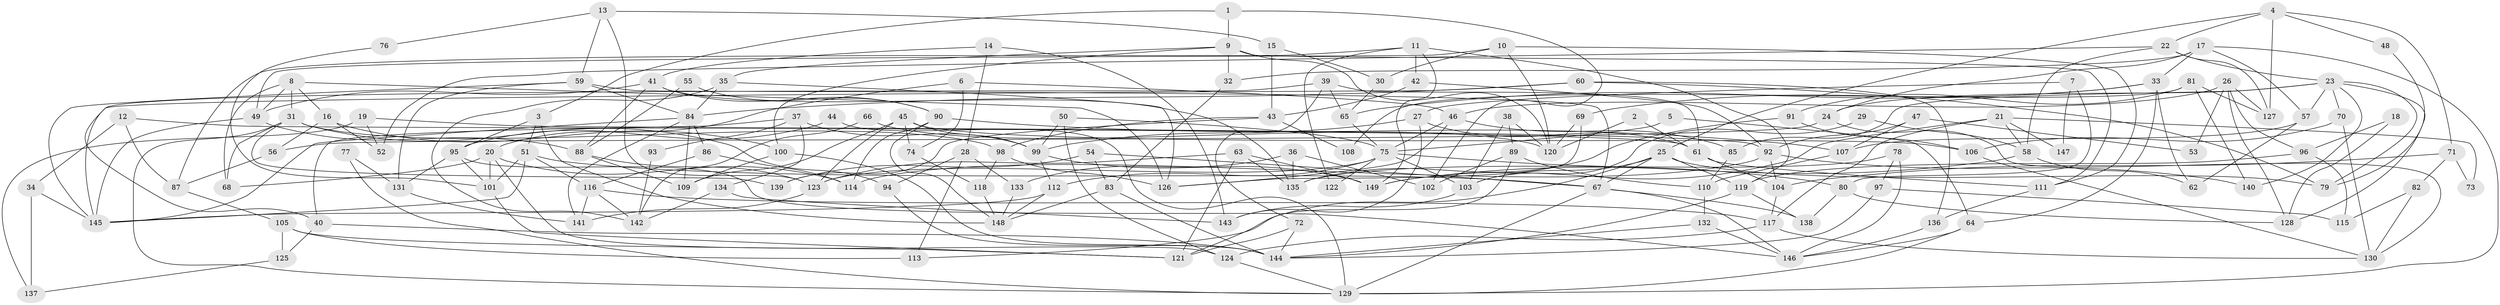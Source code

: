 // Generated by graph-tools (version 1.1) at 2025/50/03/09/25 03:50:05]
// undirected, 149 vertices, 298 edges
graph export_dot {
graph [start="1"]
  node [color=gray90,style=filled];
  1;
  2;
  3;
  4;
  5;
  6;
  7;
  8;
  9;
  10;
  11;
  12;
  13;
  14;
  15;
  16;
  17;
  18;
  19;
  20;
  21;
  22;
  23;
  24;
  25;
  26;
  27;
  28;
  29;
  30;
  31;
  32;
  33;
  34;
  35;
  36;
  37;
  38;
  39;
  40;
  41;
  42;
  43;
  44;
  45;
  46;
  47;
  48;
  49;
  50;
  51;
  52;
  53;
  54;
  55;
  56;
  57;
  58;
  59;
  60;
  61;
  62;
  63;
  64;
  65;
  66;
  67;
  68;
  69;
  70;
  71;
  72;
  73;
  74;
  75;
  76;
  77;
  78;
  79;
  80;
  81;
  82;
  83;
  84;
  85;
  86;
  87;
  88;
  89;
  90;
  91;
  92;
  93;
  94;
  95;
  96;
  97;
  98;
  99;
  100;
  101;
  102;
  103;
  104;
  105;
  106;
  107;
  108;
  109;
  110;
  111;
  112;
  113;
  114;
  115;
  116;
  117;
  118;
  119;
  120;
  121;
  122;
  123;
  124;
  125;
  126;
  127;
  128;
  129;
  130;
  131;
  132;
  133;
  134;
  135;
  136;
  137;
  138;
  139;
  140;
  141;
  142;
  143;
  144;
  145;
  146;
  147;
  148;
  149;
  1 -- 3;
  1 -- 9;
  1 -- 102;
  2 -- 120;
  2 -- 61;
  3 -- 51;
  3 -- 148;
  3 -- 95;
  4 -- 71;
  4 -- 25;
  4 -- 22;
  4 -- 48;
  4 -- 127;
  5 -- 64;
  5 -- 75;
  6 -- 46;
  6 -- 20;
  6 -- 74;
  7 -- 27;
  7 -- 80;
  7 -- 147;
  8 -- 126;
  8 -- 68;
  8 -- 16;
  8 -- 31;
  8 -- 49;
  9 -- 100;
  9 -- 120;
  9 -- 32;
  9 -- 35;
  9 -- 111;
  10 -- 49;
  10 -- 30;
  10 -- 111;
  10 -- 120;
  11 -- 149;
  11 -- 119;
  11 -- 42;
  11 -- 87;
  11 -- 122;
  12 -- 61;
  12 -- 87;
  12 -- 34;
  13 -- 123;
  13 -- 59;
  13 -- 15;
  13 -- 76;
  14 -- 41;
  14 -- 28;
  14 -- 143;
  15 -- 43;
  15 -- 30;
  16 -- 52;
  16 -- 56;
  16 -- 100;
  17 -- 24;
  17 -- 129;
  17 -- 32;
  17 -- 33;
  17 -- 57;
  18 -- 96;
  18 -- 128;
  19 -- 92;
  19 -- 137;
  19 -- 52;
  20 -- 124;
  20 -- 114;
  20 -- 68;
  20 -- 101;
  21 -- 58;
  21 -- 149;
  21 -- 73;
  21 -- 117;
  21 -- 147;
  22 -- 127;
  22 -- 23;
  22 -- 52;
  22 -- 58;
  23 -- 85;
  23 -- 24;
  23 -- 57;
  23 -- 70;
  23 -- 79;
  23 -- 128;
  23 -- 140;
  24 -- 130;
  24 -- 56;
  25 -- 67;
  25 -- 103;
  25 -- 79;
  25 -- 113;
  25 -- 119;
  26 -- 46;
  26 -- 127;
  26 -- 53;
  26 -- 96;
  26 -- 128;
  27 -- 61;
  27 -- 99;
  27 -- 143;
  28 -- 94;
  28 -- 113;
  28 -- 133;
  29 -- 103;
  29 -- 58;
  30 -- 65;
  31 -- 129;
  31 -- 68;
  31 -- 94;
  31 -- 98;
  31 -- 139;
  32 -- 83;
  33 -- 62;
  33 -- 64;
  33 -- 65;
  33 -- 69;
  34 -- 145;
  34 -- 137;
  35 -- 84;
  35 -- 126;
  35 -- 142;
  36 -- 133;
  36 -- 102;
  36 -- 135;
  37 -- 99;
  37 -- 134;
  37 -- 40;
  37 -- 93;
  38 -- 103;
  38 -- 120;
  38 -- 89;
  39 -- 61;
  39 -- 72;
  39 -- 40;
  39 -- 65;
  40 -- 125;
  40 -- 144;
  41 -- 49;
  41 -- 88;
  41 -- 90;
  41 -- 135;
  42 -- 43;
  42 -- 92;
  43 -- 139;
  43 -- 98;
  43 -- 108;
  44 -- 95;
  44 -- 129;
  45 -- 99;
  45 -- 109;
  45 -- 74;
  45 -- 106;
  45 -- 123;
  46 -- 126;
  46 -- 75;
  46 -- 85;
  47 -- 107;
  47 -- 92;
  47 -- 53;
  48 -- 79;
  49 -- 145;
  49 -- 88;
  50 -- 124;
  50 -- 75;
  50 -- 99;
  51 -- 101;
  51 -- 145;
  51 -- 67;
  51 -- 116;
  54 -- 67;
  54 -- 83;
  54 -- 139;
  55 -- 90;
  55 -- 88;
  56 -- 87;
  57 -- 62;
  57 -- 107;
  58 -- 149;
  58 -- 62;
  59 -- 67;
  59 -- 145;
  59 -- 84;
  59 -- 131;
  60 -- 84;
  60 -- 79;
  60 -- 136;
  60 -- 145;
  61 -- 111;
  61 -- 104;
  63 -- 135;
  63 -- 123;
  63 -- 121;
  63 -- 149;
  64 -- 146;
  64 -- 129;
  65 -- 75;
  66 -- 120;
  66 -- 142;
  67 -- 146;
  67 -- 129;
  67 -- 138;
  69 -- 126;
  69 -- 120;
  70 -- 130;
  70 -- 106;
  71 -- 82;
  71 -- 104;
  71 -- 73;
  72 -- 144;
  72 -- 121;
  74 -- 118;
  75 -- 80;
  75 -- 103;
  75 -- 112;
  75 -- 122;
  75 -- 123;
  76 -- 101;
  77 -- 131;
  77 -- 129;
  78 -- 146;
  78 -- 135;
  78 -- 97;
  80 -- 128;
  80 -- 138;
  81 -- 91;
  81 -- 140;
  81 -- 108;
  81 -- 127;
  82 -- 130;
  82 -- 115;
  83 -- 144;
  83 -- 148;
  84 -- 141;
  84 -- 86;
  84 -- 109;
  84 -- 145;
  85 -- 110;
  86 -- 116;
  86 -- 114;
  87 -- 105;
  88 -- 123;
  88 -- 109;
  89 -- 110;
  89 -- 102;
  89 -- 121;
  90 -- 148;
  90 -- 107;
  90 -- 114;
  91 -- 135;
  91 -- 106;
  92 -- 114;
  92 -- 104;
  92 -- 140;
  93 -- 142;
  94 -- 144;
  95 -- 101;
  95 -- 131;
  95 -- 146;
  96 -- 119;
  96 -- 115;
  97 -- 144;
  97 -- 115;
  98 -- 118;
  98 -- 126;
  99 -- 112;
  99 -- 149;
  100 -- 109;
  100 -- 144;
  101 -- 121;
  103 -- 143;
  104 -- 117;
  105 -- 121;
  105 -- 113;
  105 -- 125;
  106 -- 130;
  107 -- 110;
  110 -- 132;
  111 -- 136;
  112 -- 145;
  112 -- 148;
  116 -- 141;
  116 -- 117;
  116 -- 142;
  117 -- 124;
  117 -- 130;
  118 -- 148;
  119 -- 144;
  119 -- 138;
  123 -- 141;
  124 -- 129;
  125 -- 137;
  131 -- 141;
  132 -- 144;
  132 -- 146;
  133 -- 148;
  134 -- 142;
  134 -- 143;
  136 -- 146;
}
